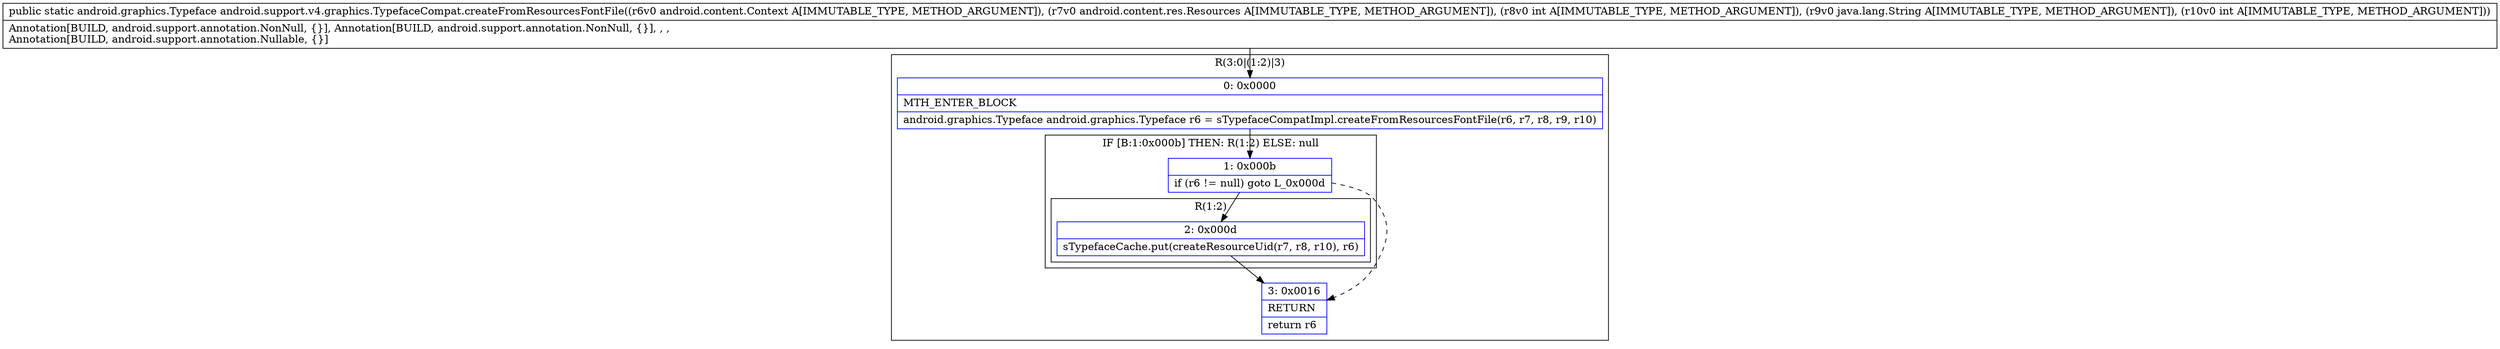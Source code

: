 digraph "CFG forandroid.support.v4.graphics.TypefaceCompat.createFromResourcesFontFile(Landroid\/content\/Context;Landroid\/content\/res\/Resources;ILjava\/lang\/String;I)Landroid\/graphics\/Typeface;" {
subgraph cluster_Region_2109378803 {
label = "R(3:0|(1:2)|3)";
node [shape=record,color=blue];
Node_0 [shape=record,label="{0\:\ 0x0000|MTH_ENTER_BLOCK\l|android.graphics.Typeface android.graphics.Typeface r6 = sTypefaceCompatImpl.createFromResourcesFontFile(r6, r7, r8, r9, r10)\l}"];
subgraph cluster_IfRegion_1412752130 {
label = "IF [B:1:0x000b] THEN: R(1:2) ELSE: null";
node [shape=record,color=blue];
Node_1 [shape=record,label="{1\:\ 0x000b|if (r6 != null) goto L_0x000d\l}"];
subgraph cluster_Region_1143743889 {
label = "R(1:2)";
node [shape=record,color=blue];
Node_2 [shape=record,label="{2\:\ 0x000d|sTypefaceCache.put(createResourceUid(r7, r8, r10), r6)\l}"];
}
}
Node_3 [shape=record,label="{3\:\ 0x0016|RETURN\l|return r6\l}"];
}
MethodNode[shape=record,label="{public static android.graphics.Typeface android.support.v4.graphics.TypefaceCompat.createFromResourcesFontFile((r6v0 android.content.Context A[IMMUTABLE_TYPE, METHOD_ARGUMENT]), (r7v0 android.content.res.Resources A[IMMUTABLE_TYPE, METHOD_ARGUMENT]), (r8v0 int A[IMMUTABLE_TYPE, METHOD_ARGUMENT]), (r9v0 java.lang.String A[IMMUTABLE_TYPE, METHOD_ARGUMENT]), (r10v0 int A[IMMUTABLE_TYPE, METHOD_ARGUMENT]))  | Annotation[BUILD, android.support.annotation.NonNull, \{\}], Annotation[BUILD, android.support.annotation.NonNull, \{\}], , , \lAnnotation[BUILD, android.support.annotation.Nullable, \{\}]\l}"];
MethodNode -> Node_0;
Node_0 -> Node_1;
Node_1 -> Node_2;
Node_1 -> Node_3[style=dashed];
Node_2 -> Node_3;
}

